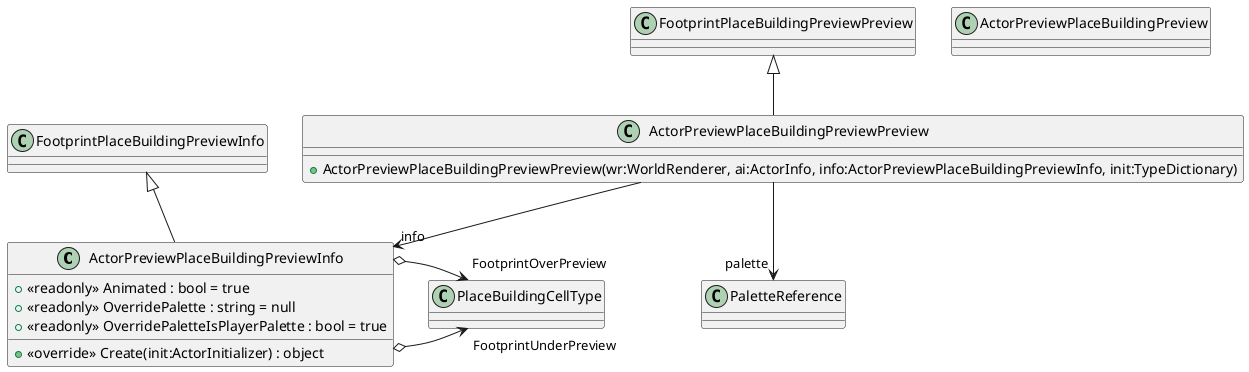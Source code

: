 @startuml
class ActorPreviewPlaceBuildingPreviewInfo {
    + <<readonly>> Animated : bool = true
    + <<readonly>> OverridePalette : string = null
    + <<readonly>> OverridePaletteIsPlayerPalette : bool = true
    + <<override>> Create(init:ActorInitializer) : object
}
class ActorPreviewPlaceBuildingPreview {
}
class ActorPreviewPlaceBuildingPreviewPreview {
    + ActorPreviewPlaceBuildingPreviewPreview(wr:WorldRenderer, ai:ActorInfo, info:ActorPreviewPlaceBuildingPreviewInfo, init:TypeDictionary)
}
FootprintPlaceBuildingPreviewInfo <|-- ActorPreviewPlaceBuildingPreviewInfo
ActorPreviewPlaceBuildingPreviewInfo o-> "FootprintUnderPreview" PlaceBuildingCellType
ActorPreviewPlaceBuildingPreviewInfo o-> "FootprintOverPreview" PlaceBuildingCellType
FootprintPlaceBuildingPreviewPreview <|-- ActorPreviewPlaceBuildingPreviewPreview
ActorPreviewPlaceBuildingPreviewPreview --> "info" ActorPreviewPlaceBuildingPreviewInfo
ActorPreviewPlaceBuildingPreviewPreview --> "palette" PaletteReference
@enduml

